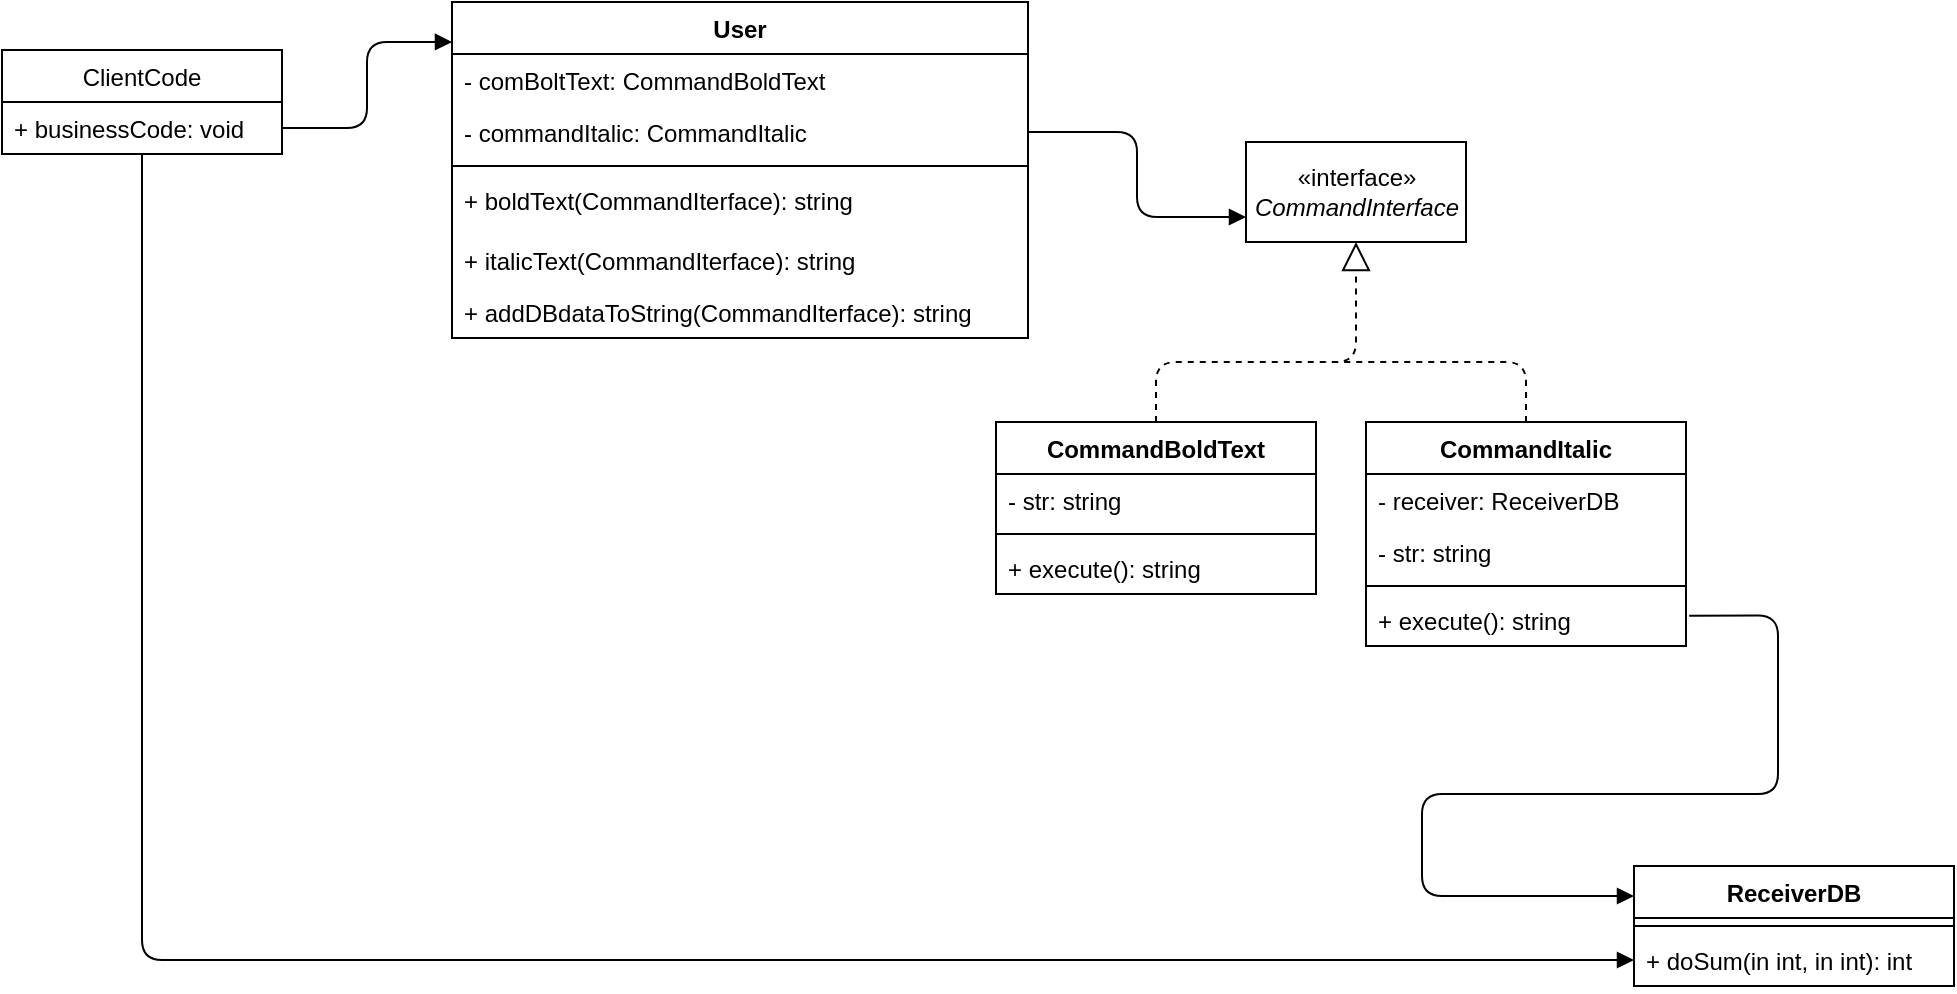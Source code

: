 <mxfile version="14.7.4" type="embed"><diagram id="C5RBs43oDa-KdzZeNtuy" name="Page-1"><mxGraphModel dx="730" dy="530" grid="1" gridSize="12" guides="1" tooltips="1" connect="1" arrows="1" fold="1" page="1" pageScale="1" pageWidth="1169" pageHeight="827" math="0" shadow="0"><root><mxCell id="WIyWlLk6GJQsqaUBKTNV-0"/><mxCell id="WIyWlLk6GJQsqaUBKTNV-1" parent="WIyWlLk6GJQsqaUBKTNV-0"/><mxCell id="rQrhhi6lgaTNtGIW33q6-0" value="ClientCode" style="swimlane;fontStyle=0;childLayout=stackLayout;horizontal=1;startSize=26;fillColor=none;horizontalStack=0;resizeParent=1;resizeParentMax=0;resizeLast=0;collapsible=1;marginBottom=0;" parent="WIyWlLk6GJQsqaUBKTNV-1" vertex="1"><mxGeometry x="72" y="48" width="140" height="52" as="geometry"/></mxCell><mxCell id="rQrhhi6lgaTNtGIW33q6-1" value="+ businessCode: void" style="text;strokeColor=none;fillColor=none;align=left;verticalAlign=top;spacingLeft=4;spacingRight=4;overflow=hidden;rotatable=0;points=[[0,0.5],[1,0.5]];portConstraint=eastwest;" parent="rQrhhi6lgaTNtGIW33q6-0" vertex="1"><mxGeometry y="26" width="140" height="26" as="geometry"/></mxCell><mxCell id="0" value="«interface»&lt;br&gt;&lt;i&gt;CommandInterface&lt;/i&gt;" style="html=1;" parent="WIyWlLk6GJQsqaUBKTNV-1" vertex="1"><mxGeometry x="694" y="94" width="110" height="50" as="geometry"/></mxCell><mxCell id="1" value="CommandBoldText" style="swimlane;fontStyle=1;align=center;verticalAlign=top;childLayout=stackLayout;horizontal=1;startSize=26;horizontalStack=0;resizeParent=1;resizeParentMax=0;resizeLast=0;collapsible=1;marginBottom=0;" parent="WIyWlLk6GJQsqaUBKTNV-1" vertex="1"><mxGeometry x="569" y="234" width="160" height="86" as="geometry"/></mxCell><mxCell id="2" value="- str: string" style="text;strokeColor=none;fillColor=none;align=left;verticalAlign=top;spacingLeft=4;spacingRight=4;overflow=hidden;rotatable=0;points=[[0,0.5],[1,0.5]];portConstraint=eastwest;" parent="1" vertex="1"><mxGeometry y="26" width="160" height="26" as="geometry"/></mxCell><mxCell id="3" value="" style="line;strokeWidth=1;fillColor=none;align=left;verticalAlign=middle;spacingTop=-1;spacingLeft=3;spacingRight=3;rotatable=0;labelPosition=right;points=[];portConstraint=eastwest;" parent="1" vertex="1"><mxGeometry y="52" width="160" height="8" as="geometry"/></mxCell><mxCell id="4" value="+ execute(): string" style="text;strokeColor=none;fillColor=none;align=left;verticalAlign=top;spacingLeft=4;spacingRight=4;overflow=hidden;rotatable=0;points=[[0,0.5],[1,0.5]];portConstraint=eastwest;" parent="1" vertex="1"><mxGeometry y="60" width="160" height="26" as="geometry"/></mxCell><mxCell id="6" value="" style="endArrow=block;dashed=1;endFill=0;endSize=12;html=1;entryX=0.5;entryY=1;entryDx=0;entryDy=0;exitX=0.5;exitY=0;exitDx=0;exitDy=0;" parent="WIyWlLk6GJQsqaUBKTNV-1" source="1" target="0" edge="1"><mxGeometry width="160" relative="1" as="geometry"><mxPoint x="654" y="234" as="sourcePoint"/><mxPoint x="814" y="234" as="targetPoint"/><Array as="points"><mxPoint x="649" y="204"/><mxPoint x="749" y="204"/></Array></mxGeometry></mxCell><mxCell id="15" value="CommandItalic" style="swimlane;fontStyle=1;align=center;verticalAlign=top;childLayout=stackLayout;horizontal=1;startSize=26;horizontalStack=0;resizeParent=1;resizeParentMax=0;resizeLast=0;collapsible=1;marginBottom=0;" parent="WIyWlLk6GJQsqaUBKTNV-1" vertex="1"><mxGeometry x="754" y="234" width="160" height="112" as="geometry"/></mxCell><mxCell id="24" value="- receiver: ReceiverDB" style="text;strokeColor=none;fillColor=none;align=left;verticalAlign=top;spacingLeft=4;spacingRight=4;overflow=hidden;rotatable=0;points=[[0,0.5],[1,0.5]];portConstraint=eastwest;" parent="15" vertex="1"><mxGeometry y="26" width="160" height="26" as="geometry"/></mxCell><mxCell id="41" value="- str: string" style="text;strokeColor=none;fillColor=none;align=left;verticalAlign=top;spacingLeft=4;spacingRight=4;overflow=hidden;rotatable=0;points=[[0,0.5],[1,0.5]];portConstraint=eastwest;" parent="15" vertex="1"><mxGeometry y="52" width="160" height="26" as="geometry"/></mxCell><mxCell id="17" value="" style="line;strokeWidth=1;fillColor=none;align=left;verticalAlign=middle;spacingTop=-1;spacingLeft=3;spacingRight=3;rotatable=0;labelPosition=right;points=[];portConstraint=eastwest;" parent="15" vertex="1"><mxGeometry y="78" width="160" height="8" as="geometry"/></mxCell><mxCell id="18" value="+ execute(): string" style="text;strokeColor=none;fillColor=none;align=left;verticalAlign=top;spacingLeft=4;spacingRight=4;overflow=hidden;rotatable=0;points=[[0,0.5],[1,0.5]];portConstraint=eastwest;" parent="15" vertex="1"><mxGeometry y="86" width="160" height="26" as="geometry"/></mxCell><mxCell id="19" value="" style="endArrow=none;dashed=1;html=1;exitX=0.5;exitY=0;exitDx=0;exitDy=0;" parent="WIyWlLk6GJQsqaUBKTNV-1" source="15" edge="1"><mxGeometry width="50" height="50" relative="1" as="geometry"><mxPoint x="794" y="234" as="sourcePoint"/><mxPoint x="734" y="204" as="targetPoint"/><Array as="points"><mxPoint x="834" y="204"/></Array></mxGeometry></mxCell><mxCell id="20" value="User" style="swimlane;fontStyle=1;align=center;verticalAlign=top;childLayout=stackLayout;horizontal=1;startSize=26;horizontalStack=0;resizeParent=1;resizeParentMax=0;resizeLast=0;collapsible=1;marginBottom=0;" parent="WIyWlLk6GJQsqaUBKTNV-1" vertex="1"><mxGeometry x="297" y="24" width="288" height="168" as="geometry"/></mxCell><mxCell id="21" value="- comBoltText: CommandBoldText" style="text;strokeColor=none;fillColor=none;align=left;verticalAlign=top;spacingLeft=4;spacingRight=4;overflow=hidden;rotatable=0;points=[[0,0.5],[1,0.5]];portConstraint=eastwest;" parent="20" vertex="1"><mxGeometry y="26" width="288" height="26" as="geometry"/></mxCell><mxCell id="34" value="- commandItalic: CommandItalic" style="text;strokeColor=none;fillColor=none;align=left;verticalAlign=top;spacingLeft=4;spacingRight=4;overflow=hidden;rotatable=0;points=[[0,0.5],[1,0.5]];portConstraint=eastwest;" parent="20" vertex="1"><mxGeometry y="52" width="288" height="26" as="geometry"/></mxCell><mxCell id="22" value="" style="line;strokeWidth=1;fillColor=none;align=left;verticalAlign=middle;spacingTop=-1;spacingLeft=3;spacingRight=3;rotatable=0;labelPosition=right;points=[];portConstraint=eastwest;" parent="20" vertex="1"><mxGeometry y="78" width="288" height="8" as="geometry"/></mxCell><mxCell id="23" value="+ boldText(CommandIterface): string" style="text;strokeColor=none;fillColor=none;align=left;verticalAlign=top;spacingLeft=4;spacingRight=4;overflow=hidden;rotatable=0;points=[[0,0.5],[1,0.5]];portConstraint=eastwest;" parent="20" vertex="1"><mxGeometry y="86" width="288" height="30" as="geometry"/></mxCell><mxCell id="42" value="+ italicText(CommandIterface): string" style="text;strokeColor=none;fillColor=none;align=left;verticalAlign=top;spacingLeft=4;spacingRight=4;overflow=hidden;rotatable=0;points=[[0,0.5],[1,0.5]];portConstraint=eastwest;" parent="20" vertex="1"><mxGeometry y="116" width="288" height="26" as="geometry"/></mxCell><mxCell id="33" value="+ addDBdataToString(CommandIterface): string" style="text;strokeColor=none;fillColor=none;align=left;verticalAlign=top;spacingLeft=4;spacingRight=4;overflow=hidden;rotatable=0;points=[[0,0.5],[1,0.5]];portConstraint=eastwest;" parent="20" vertex="1"><mxGeometry y="142" width="288" height="26" as="geometry"/></mxCell><mxCell id="25" value="ReceiverDB" style="swimlane;fontStyle=1;align=center;verticalAlign=top;childLayout=stackLayout;horizontal=1;startSize=26;horizontalStack=0;resizeParent=1;resizeParentMax=0;resizeLast=0;collapsible=1;marginBottom=0;" parent="WIyWlLk6GJQsqaUBKTNV-1" vertex="1"><mxGeometry x="888" y="456" width="160" height="60" as="geometry"/></mxCell><mxCell id="27" value="" style="line;strokeWidth=1;fillColor=none;align=left;verticalAlign=middle;spacingTop=-1;spacingLeft=3;spacingRight=3;rotatable=0;labelPosition=right;points=[];portConstraint=eastwest;" parent="25" vertex="1"><mxGeometry y="26" width="160" height="8" as="geometry"/></mxCell><mxCell id="28" value="+ doSum(in int, in int): int" style="text;strokeColor=none;fillColor=none;align=left;verticalAlign=top;spacingLeft=4;spacingRight=4;overflow=hidden;rotatable=0;points=[[0,0.5],[1,0.5]];portConstraint=eastwest;" parent="25" vertex="1"><mxGeometry y="34" width="160" height="26" as="geometry"/></mxCell><mxCell id="29" value="" style="endArrow=block;endFill=1;html=1;edgeStyle=orthogonalEdgeStyle;align=left;verticalAlign=top;entryX=0;entryY=0.25;entryDx=0;entryDy=0;exitX=1.01;exitY=0.416;exitDx=0;exitDy=0;exitPerimeter=0;" parent="WIyWlLk6GJQsqaUBKTNV-1" source="18" target="25" edge="1"><mxGeometry x="-1" relative="1" as="geometry"><mxPoint x="914" y="333" as="sourcePoint"/><mxPoint x="900" y="516" as="targetPoint"/><Array as="points"><mxPoint x="960" y="331"/><mxPoint x="960" y="420"/><mxPoint x="782" y="420"/><mxPoint x="782" y="471"/></Array></mxGeometry></mxCell><mxCell id="35" value="" style="endArrow=block;endFill=1;html=1;edgeStyle=orthogonalEdgeStyle;align=left;verticalAlign=top;entryX=0;entryY=0.75;entryDx=0;entryDy=0;" parent="WIyWlLk6GJQsqaUBKTNV-1" source="34" target="0" edge="1"><mxGeometry x="-1" relative="1" as="geometry"><mxPoint x="414" y="129" as="sourcePoint"/><mxPoint x="574" y="129" as="targetPoint"/></mxGeometry></mxCell><mxCell id="37" value="" style="endArrow=block;endFill=1;html=1;edgeStyle=orthogonalEdgeStyle;align=left;verticalAlign=top;entryX=0;entryY=-0.231;entryDx=0;entryDy=0;entryPerimeter=0;" parent="WIyWlLk6GJQsqaUBKTNV-1" source="rQrhhi6lgaTNtGIW33q6-1" target="21" edge="1"><mxGeometry x="-0.563" y="-57" relative="1" as="geometry"><mxPoint x="212" y="87" as="sourcePoint"/><mxPoint x="372" y="87" as="targetPoint"/><mxPoint as="offset"/></mxGeometry></mxCell><mxCell id="39" value="" style="endArrow=block;endFill=1;html=1;edgeStyle=orthogonalEdgeStyle;align=left;verticalAlign=top;exitX=0.5;exitY=1;exitDx=0;exitDy=0;entryX=0;entryY=0.5;entryDx=0;entryDy=0;" parent="WIyWlLk6GJQsqaUBKTNV-1" source="rQrhhi6lgaTNtGIW33q6-0" target="28" edge="1"><mxGeometry x="-1" relative="1" as="geometry"><mxPoint x="168" y="228" as="sourcePoint"/><mxPoint x="528" y="516" as="targetPoint"/></mxGeometry></mxCell></root></mxGraphModel></diagram></mxfile>